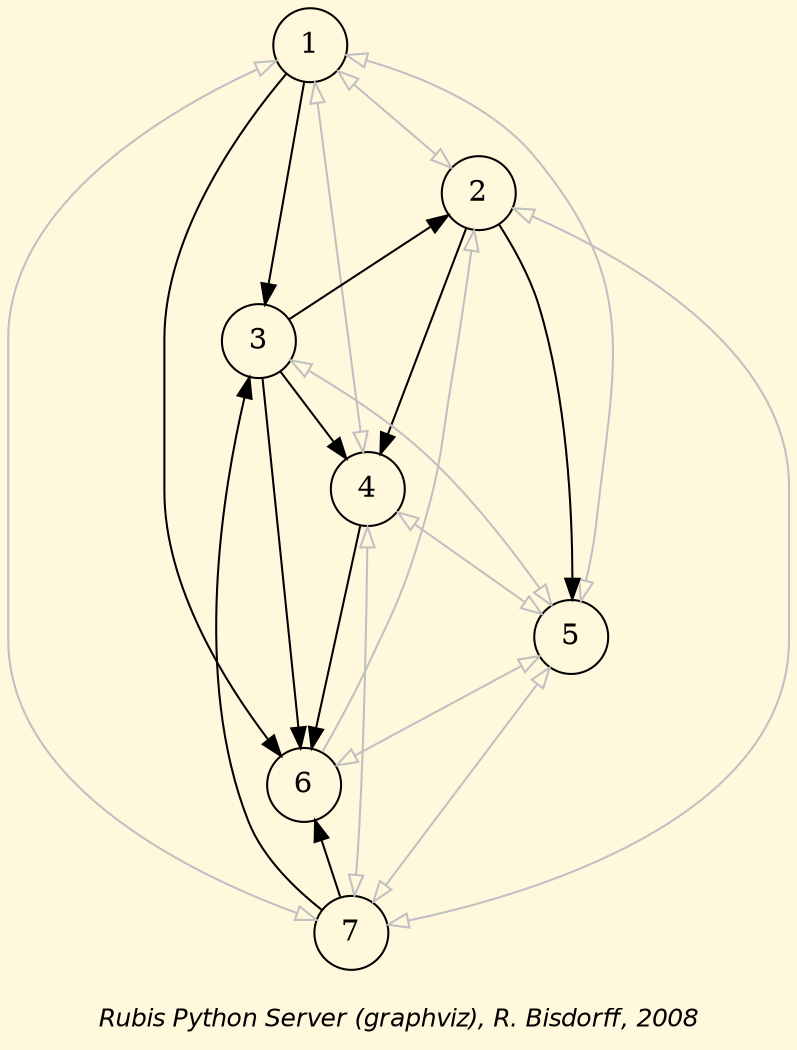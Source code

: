 digraph G {
graph [ bgcolor = cornsilk, fontname = "Helvetica-Oblique",
 fontsize = 12,
 label = "\nRubis Python Server (graphviz), R. Bisdorff, 2008", size="7,7"];
n1 [shape = "circle", label = "1"];
n2 [shape = "circle", label = "2"];
n3 [shape = "circle", label = "3"];
n4 [shape = "circle", label = "4"];
n5 [shape = "circle", label = "5"];
n6 [shape = "circle", label = "6"];
n7 [shape = "circle", label = "7"];
n1-> n2 [dir=both, color=grey, arrowhead=empty, arrowtail=empty] ;
n1-> n3 [dir=forward, color=black] ;
n1-> n4 [dir=both, color=grey, arrowhead=empty, arrowtail=empty] ;
n1-> n5 [dir=both, color=grey, arrowhead=empty, arrowtail=empty] ;
n1-> n6 [dir=forward, color=black] ;
n1-> n7 [dir=both, color=grey, arrowhead=empty, arrowtail=empty] ;
n2-> n3 [dir=back, color=black] ;
n2-> n4 [dir=forward, color=black] ;
n2-> n5 [dir=forward, color=black] ;
n2-> n6 [dir=back, color=grey, arrowtail=empty] ;
n2-> n7 [dir=both, color=grey, arrowhead=empty, arrowtail=empty] ;
n3-> n4 [dir=forward, color=black] ;
n3-> n5 [dir=both, color=grey, arrowhead=empty, arrowtail=empty] ;
n3-> n6 [dir=forward, color=black] ;
n3-> n7 [dir=back, color=black] ;
n4-> n5 [dir=both, color=grey, arrowhead=empty, arrowtail=empty] ;
n4-> n6 [dir=forward, color=black] ;
n4-> n7 [dir=both, color=grey, arrowhead=empty, arrowtail=empty] ;
n5-> n6 [dir=both, color=grey, arrowhead=empty, arrowtail=empty] ;
n5-> n7 [dir=both, color=grey, arrowhead=empty, arrowtail=empty] ;
n6-> n7 [dir=back, color=black] ;
}
